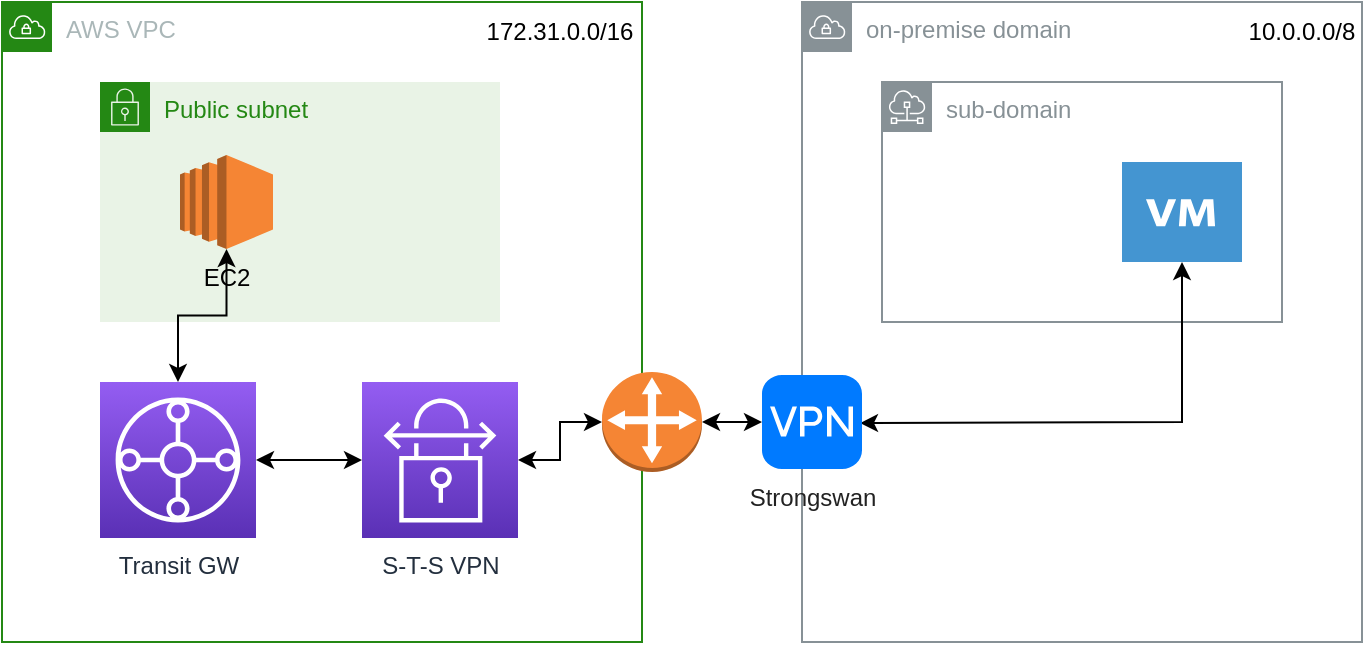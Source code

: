 <mxfile version="18.1.3" type="device"><diagram id="JRyjcerwTsNzQobxcAHT" name="Page-1"><mxGraphModel dx="946" dy="725" grid="1" gridSize="10" guides="1" tooltips="1" connect="1" arrows="1" fold="1" page="1" pageScale="1" pageWidth="1169" pageHeight="827" math="0" shadow="0"><root><mxCell id="0"/><mxCell id="1" parent="0"/><mxCell id="mOD8ecs32bR7jWwwteRY-1" value="AWS VPC" style="points=[[0,0],[0.25,0],[0.5,0],[0.75,0],[1,0],[1,0.25],[1,0.5],[1,0.75],[1,1],[0.75,1],[0.5,1],[0.25,1],[0,1],[0,0.75],[0,0.5],[0,0.25]];outlineConnect=0;gradientColor=none;html=1;whiteSpace=wrap;fontSize=12;fontStyle=0;container=1;pointerEvents=0;collapsible=0;recursiveResize=0;shape=mxgraph.aws4.group;grIcon=mxgraph.aws4.group_vpc;strokeColor=#248814;fillColor=none;verticalAlign=top;align=left;spacingLeft=30;fontColor=#AAB7B8;dashed=0;" parent="1" vertex="1"><mxGeometry x="120" y="80" width="320" height="320" as="geometry"/></mxCell><mxCell id="mOD8ecs32bR7jWwwteRY-4" value="Public subnet" style="points=[[0,0],[0.25,0],[0.5,0],[0.75,0],[1,0],[1,0.25],[1,0.5],[1,0.75],[1,1],[0.75,1],[0.5,1],[0.25,1],[0,1],[0,0.75],[0,0.5],[0,0.25]];outlineConnect=0;gradientColor=none;html=1;whiteSpace=wrap;fontSize=12;fontStyle=0;container=1;pointerEvents=0;collapsible=0;recursiveResize=0;shape=mxgraph.aws4.group;grIcon=mxgraph.aws4.group_security_group;grStroke=0;strokeColor=#248814;fillColor=#E9F3E6;verticalAlign=top;align=left;spacingLeft=30;fontColor=#248814;dashed=0;" parent="mOD8ecs32bR7jWwwteRY-1" vertex="1"><mxGeometry x="49" y="40" width="200" height="120" as="geometry"/></mxCell><mxCell id="mOD8ecs32bR7jWwwteRY-5" value="EC2" style="outlineConnect=0;dashed=0;verticalLabelPosition=bottom;verticalAlign=top;align=center;html=1;shape=mxgraph.aws3.ec2;fillColor=#F58534;gradientColor=none;" parent="mOD8ecs32bR7jWwwteRY-4" vertex="1"><mxGeometry x="40" y="36.5" width="46.5" height="47" as="geometry"/></mxCell><mxCell id="mOD8ecs32bR7jWwwteRY-8" value="S-T-S VPN" style="sketch=0;points=[[0,0,0],[0.25,0,0],[0.5,0,0],[0.75,0,0],[1,0,0],[0,1,0],[0.25,1,0],[0.5,1,0],[0.75,1,0],[1,1,0],[0,0.25,0],[0,0.5,0],[0,0.75,0],[1,0.25,0],[1,0.5,0],[1,0.75,0]];outlineConnect=0;fontColor=#232F3E;gradientColor=#945DF2;gradientDirection=north;fillColor=#5A30B5;strokeColor=#ffffff;dashed=0;verticalLabelPosition=bottom;verticalAlign=top;align=center;html=1;fontSize=12;fontStyle=0;aspect=fixed;shape=mxgraph.aws4.resourceIcon;resIcon=mxgraph.aws4.site_to_site_vpn;" parent="mOD8ecs32bR7jWwwteRY-1" vertex="1"><mxGeometry x="180" y="190" width="78" height="78" as="geometry"/></mxCell><mxCell id="mOD8ecs32bR7jWwwteRY-14" style="edgeStyle=orthogonalEdgeStyle;rounded=0;orthogonalLoop=1;jettySize=auto;html=1;entryX=0;entryY=0.5;entryDx=0;entryDy=0;entryPerimeter=0;startArrow=classic;startFill=1;" parent="mOD8ecs32bR7jWwwteRY-1" source="mOD8ecs32bR7jWwwteRY-9" target="mOD8ecs32bR7jWwwteRY-8" edge="1"><mxGeometry relative="1" as="geometry"/></mxCell><mxCell id="mOD8ecs32bR7jWwwteRY-9" value="Transit GW" style="sketch=0;points=[[0,0,0],[0.25,0,0],[0.5,0,0],[0.75,0,0],[1,0,0],[0,1,0],[0.25,1,0],[0.5,1,0],[0.75,1,0],[1,1,0],[0,0.25,0],[0,0.5,0],[0,0.75,0],[1,0.25,0],[1,0.5,0],[1,0.75,0]];outlineConnect=0;fontColor=#232F3E;gradientColor=#945DF2;gradientDirection=north;fillColor=#5A30B5;strokeColor=#ffffff;dashed=0;verticalLabelPosition=bottom;verticalAlign=top;align=center;html=1;fontSize=12;fontStyle=0;aspect=fixed;shape=mxgraph.aws4.resourceIcon;resIcon=mxgraph.aws4.transit_gateway;" parent="mOD8ecs32bR7jWwwteRY-1" vertex="1"><mxGeometry x="49" y="190" width="78" height="78" as="geometry"/></mxCell><mxCell id="mOD8ecs32bR7jWwwteRY-13" style="edgeStyle=orthogonalEdgeStyle;rounded=0;orthogonalLoop=1;jettySize=auto;html=1;startArrow=classic;startFill=1;" parent="mOD8ecs32bR7jWwwteRY-1" source="mOD8ecs32bR7jWwwteRY-5" target="mOD8ecs32bR7jWwwteRY-9" edge="1"><mxGeometry relative="1" as="geometry"/></mxCell><mxCell id="mOD8ecs32bR7jWwwteRY-18" value="172.31.0.0/16" style="text;html=1;strokeColor=none;fillColor=none;align=center;verticalAlign=middle;whiteSpace=wrap;rounded=0;" parent="mOD8ecs32bR7jWwwteRY-1" vertex="1"><mxGeometry x="249" width="60" height="30" as="geometry"/></mxCell><mxCell id="mOD8ecs32bR7jWwwteRY-3" value="on-premise domain" style="sketch=0;outlineConnect=0;gradientColor=none;html=1;whiteSpace=wrap;fontSize=12;fontStyle=0;shape=mxgraph.aws4.group;grIcon=mxgraph.aws4.group_vpc;strokeColor=#879196;fillColor=none;verticalAlign=top;align=left;spacingLeft=30;fontColor=#879196;dashed=0;" parent="1" vertex="1"><mxGeometry x="520" y="80" width="280" height="320" as="geometry"/></mxCell><mxCell id="mOD8ecs32bR7jWwwteRY-6" value="sub-domain" style="sketch=0;outlineConnect=0;gradientColor=none;html=1;whiteSpace=wrap;fontSize=12;fontStyle=0;shape=mxgraph.aws4.group;grIcon=mxgraph.aws4.group_subnet;strokeColor=#879196;fillColor=none;verticalAlign=top;align=left;spacingLeft=30;fontColor=#879196;dashed=0;" parent="1" vertex="1"><mxGeometry x="560" y="120" width="200" height="120" as="geometry"/></mxCell><mxCell id="mOD8ecs32bR7jWwwteRY-17" style="edgeStyle=none;rounded=0;orthogonalLoop=1;jettySize=auto;html=1;entryX=0.98;entryY=0.511;entryDx=0;entryDy=0;startArrow=classic;startFill=1;entryPerimeter=0;" parent="1" source="mOD8ecs32bR7jWwwteRY-7" target="uLJkBz3_ePFidWiC41_7-1" edge="1"><mxGeometry relative="1" as="geometry"><Array as="points"><mxPoint x="710" y="290"/></Array><mxPoint x="600" y="290" as="targetPoint"/></mxGeometry></mxCell><mxCell id="mOD8ecs32bR7jWwwteRY-7" value="" style="shadow=0;dashed=0;html=1;strokeColor=none;fillColor=#4495D1;labelPosition=center;verticalLabelPosition=bottom;verticalAlign=top;align=center;outlineConnect=0;shape=mxgraph.veeam.2d.virtual_machine;" parent="1" vertex="1"><mxGeometry x="680" y="160" width="60" height="50" as="geometry"/></mxCell><mxCell id="mOD8ecs32bR7jWwwteRY-16" style="edgeStyle=orthogonalEdgeStyle;rounded=0;orthogonalLoop=1;jettySize=auto;html=1;entryX=0;entryY=0.5;entryDx=0;entryDy=0;startArrow=classic;startFill=1;" parent="1" source="mOD8ecs32bR7jWwwteRY-10" edge="1"><mxGeometry relative="1" as="geometry"><mxPoint x="500" y="290" as="targetPoint"/></mxGeometry></mxCell><mxCell id="mOD8ecs32bR7jWwwteRY-10" value="" style="outlineConnect=0;dashed=0;verticalLabelPosition=bottom;verticalAlign=top;align=center;html=1;shape=mxgraph.aws3.customer_gateway;fillColor=#F58534;gradientColor=none;" parent="1" vertex="1"><mxGeometry x="420" y="265" width="50" height="50" as="geometry"/></mxCell><mxCell id="mOD8ecs32bR7jWwwteRY-15" style="edgeStyle=orthogonalEdgeStyle;rounded=0;orthogonalLoop=1;jettySize=auto;html=1;entryX=0;entryY=0.5;entryDx=0;entryDy=0;entryPerimeter=0;startArrow=classic;startFill=1;" parent="1" source="mOD8ecs32bR7jWwwteRY-8" target="mOD8ecs32bR7jWwwteRY-10" edge="1"><mxGeometry relative="1" as="geometry"/></mxCell><mxCell id="mOD8ecs32bR7jWwwteRY-19" value="10.0.0.0/8" style="text;html=1;strokeColor=none;fillColor=none;align=center;verticalAlign=middle;whiteSpace=wrap;rounded=0;" parent="1" vertex="1"><mxGeometry x="740" y="80" width="60" height="30" as="geometry"/></mxCell><mxCell id="uLJkBz3_ePFidWiC41_7-1" value="&lt;font style=&quot;font-size: 12px;&quot;&gt;Strongswan&lt;/font&gt;" style="html=1;strokeWidth=1;shadow=0;dashed=0;shape=mxgraph.ios7.misc.vpn;fillColor=#007AFF;strokeColor=none;buttonText=;strokeColor2=#222222;fontColor=#222222;fontSize=8;verticalLabelPosition=bottom;verticalAlign=top;align=center;sketch=0;" vertex="1" parent="1"><mxGeometry x="500" y="266.5" width="50" height="47" as="geometry"/></mxCell></root></mxGraphModel></diagram></mxfile>
